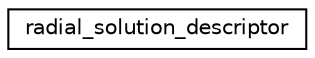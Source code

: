 digraph "Graphical Class Hierarchy"
{
 // INTERACTIVE_SVG=YES
  edge [fontname="Helvetica",fontsize="10",labelfontname="Helvetica",labelfontsize="10"];
  node [fontname="Helvetica",fontsize="10",shape=record];
  rankdir="LR";
  Node1 [label="radial_solution_descriptor",height=0.2,width=0.4,color="black", fillcolor="white", style="filled",URL="$structradial__solution__descriptor.html",tooltip="Describes radial solution. "];
}
